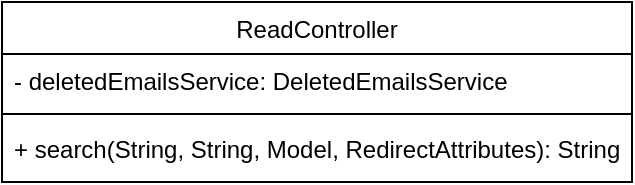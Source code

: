 <mxfile version="24.4.4" type="device">
  <diagram id="C5RBs43oDa-KdzZeNtuy" name="Page-1">
    <mxGraphModel dx="546" dy="665" grid="1" gridSize="10" guides="1" tooltips="1" connect="1" arrows="1" fold="1" page="1" pageScale="1" pageWidth="827" pageHeight="1169" math="0" shadow="0">
      <root>
        <mxCell id="WIyWlLk6GJQsqaUBKTNV-0" />
        <mxCell id="WIyWlLk6GJQsqaUBKTNV-1" parent="WIyWlLk6GJQsqaUBKTNV-0" />
        <mxCell id="TcLQpQpzcpbGnEQWWlQh-0" value="ReadController" style="swimlane;fontStyle=0;align=center;verticalAlign=top;childLayout=stackLayout;horizontal=1;startSize=26;horizontalStack=0;resizeParent=1;resizeLast=0;collapsible=1;marginBottom=0;rounded=0;shadow=0;strokeWidth=1;" vertex="1" parent="WIyWlLk6GJQsqaUBKTNV-1">
          <mxGeometry x="150" y="120" width="315" height="90" as="geometry">
            <mxRectangle x="130" y="380" width="160" height="26" as="alternateBounds" />
          </mxGeometry>
        </mxCell>
        <mxCell id="TcLQpQpzcpbGnEQWWlQh-2" value="- deletedEmailsService: DeletedEmailsService" style="text;align=left;verticalAlign=top;spacingLeft=4;spacingRight=4;overflow=hidden;rotatable=0;points=[[0,0.5],[1,0.5]];portConstraint=eastwest;" vertex="1" parent="TcLQpQpzcpbGnEQWWlQh-0">
          <mxGeometry y="26" width="315" height="26" as="geometry" />
        </mxCell>
        <mxCell id="TcLQpQpzcpbGnEQWWlQh-3" value="" style="line;html=1;strokeWidth=1;align=left;verticalAlign=middle;spacingTop=-1;spacingLeft=3;spacingRight=3;rotatable=0;labelPosition=right;points=[];portConstraint=eastwest;" vertex="1" parent="TcLQpQpzcpbGnEQWWlQh-0">
          <mxGeometry y="52" width="315" height="8" as="geometry" />
        </mxCell>
        <mxCell id="TcLQpQpzcpbGnEQWWlQh-4" value="+ search(String, String, Model, RedirectAttributes): String" style="text;align=left;verticalAlign=top;spacingLeft=4;spacingRight=4;overflow=hidden;rotatable=0;points=[[0,0.5],[1,0.5]];portConstraint=eastwest;" vertex="1" parent="TcLQpQpzcpbGnEQWWlQh-0">
          <mxGeometry y="60" width="315" height="26" as="geometry" />
        </mxCell>
      </root>
    </mxGraphModel>
  </diagram>
</mxfile>
